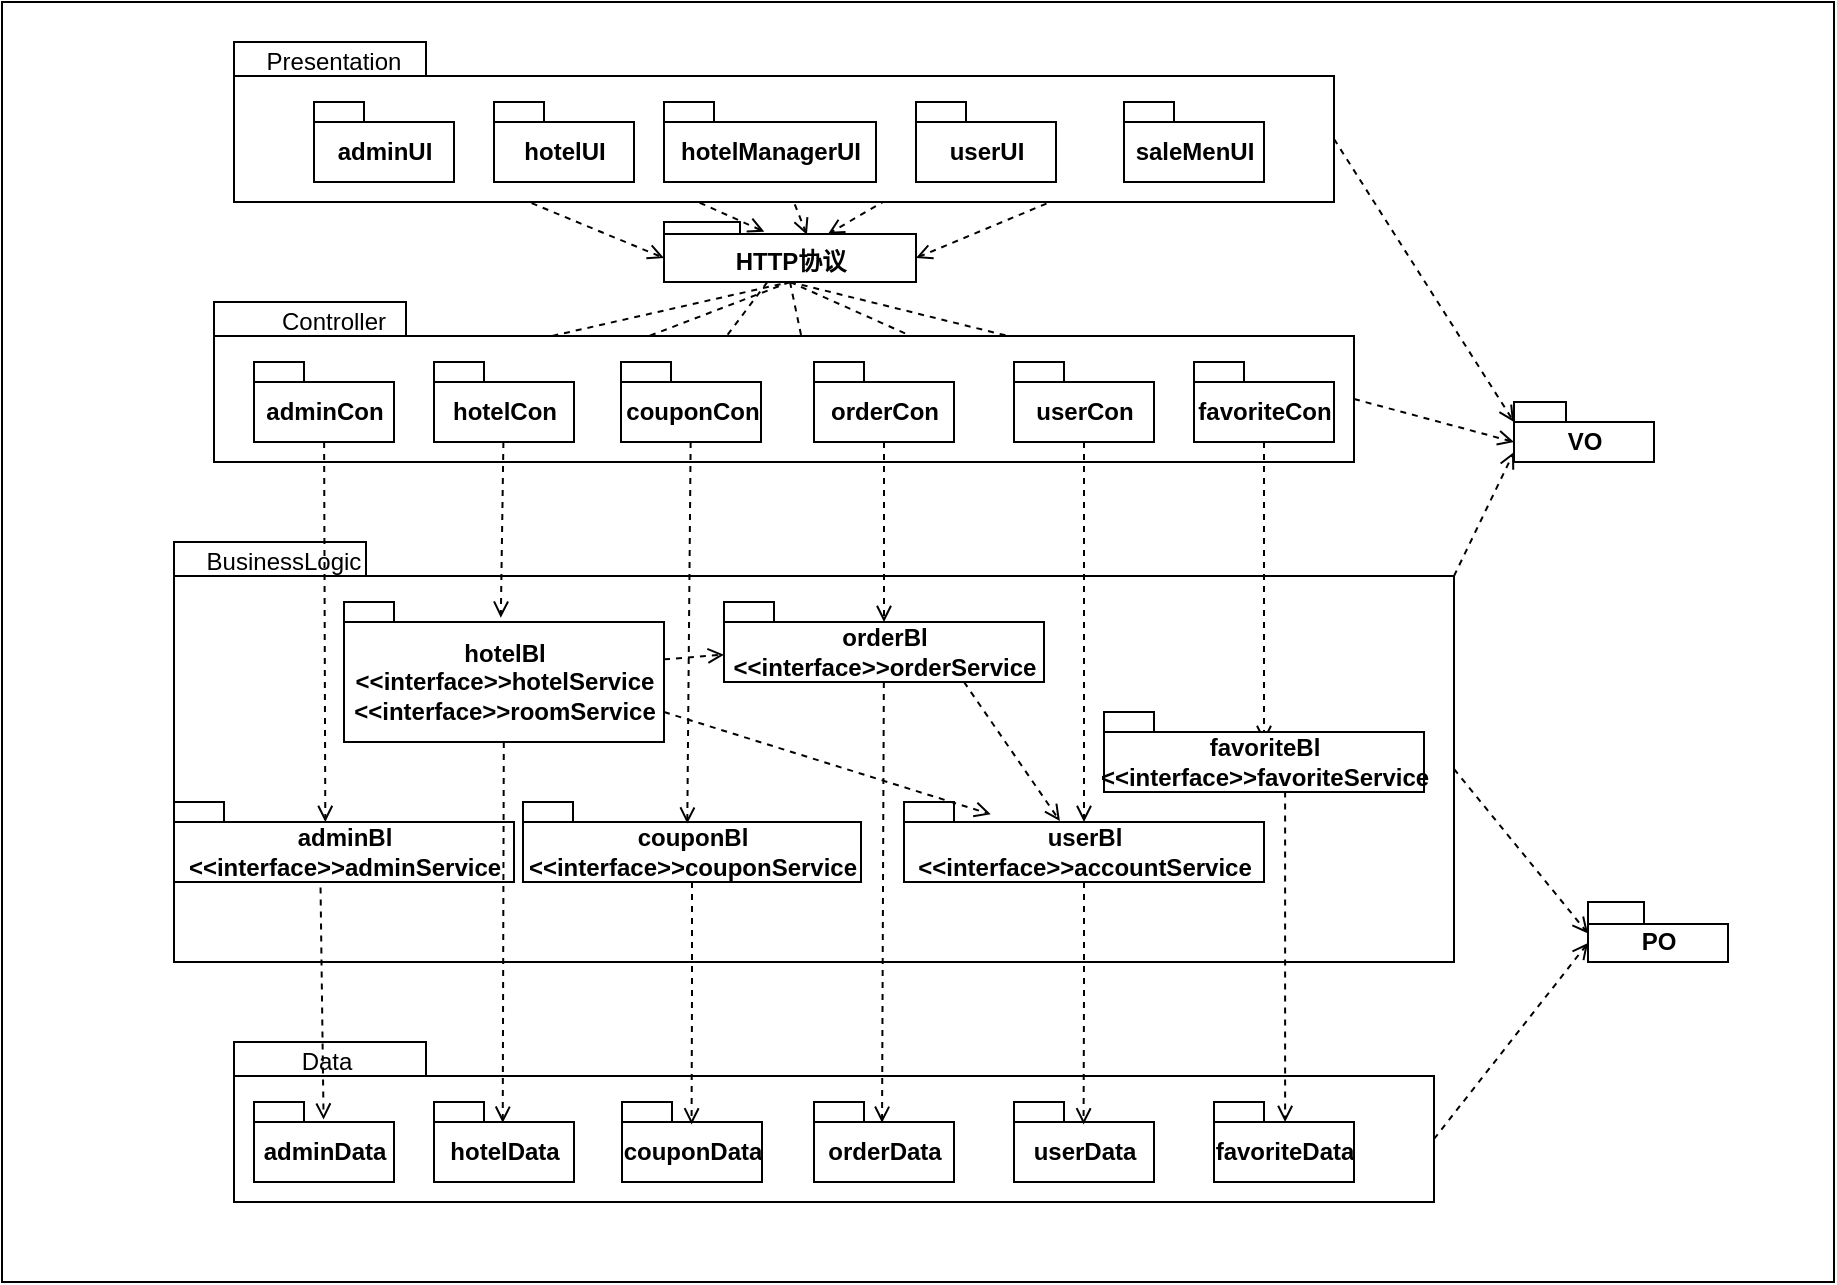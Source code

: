 <mxfile version="13.1.3" type="device"><diagram id="d3AKC2oAyJHogNi3zHis" name="Page-1"><mxGraphModel dx="1038" dy="579" grid="1" gridSize="10" guides="1" tooltips="1" connect="1" arrows="1" fold="1" page="1" pageScale="1" pageWidth="827" pageHeight="1169" math="0" shadow="0"><root><mxCell id="0"/><mxCell id="1" parent="0"/><mxCell id="UYsmBhLBZuu-g8AhrgNM-1" value="" style="rounded=0;whiteSpace=wrap;html=1;" parent="1" vertex="1"><mxGeometry x="34" y="10" width="916" height="640" as="geometry"/></mxCell><mxCell id="Z48u-KsUZfnehnRRTFD6-1" value="" style="endArrow=open;dashed=1;html=1;exitX=0;exitY=0;exitDx=550;exitDy=48.5;exitPerimeter=0;entryX=0;entryY=0;entryDx=0;entryDy=10;entryPerimeter=0;endFill=0;" parent="1" source="UYsmBhLBZuu-g8AhrgNM-2" target="UYsmBhLBZuu-g8AhrgNM-74" edge="1"><mxGeometry width="50" height="50" relative="1" as="geometry"><mxPoint x="570" y="240" as="sourcePoint"/><mxPoint x="620" y="190" as="targetPoint"/></mxGeometry></mxCell><mxCell id="6xkk9819miVZNtz9aB7K-2" value="" style="edgeStyle=none;rounded=0;orthogonalLoop=1;jettySize=auto;html=1;entryX=0;entryY=0;entryDx=126;entryDy=18;entryPerimeter=0;dashed=1;endArrow=open;endFill=0;" edge="1" parent="1" source="6xkk9819miVZNtz9aB7K-1" target="UYsmBhLBZuu-g8AhrgNM-68"><mxGeometry relative="1" as="geometry"/></mxCell><mxCell id="UYsmBhLBZuu-g8AhrgNM-53" style="rounded=0;orthogonalLoop=1;jettySize=auto;html=1;dashed=1;endArrow=open;endFill=0;entryX=0;entryY=0;entryDx=82;entryDy=6;entryPerimeter=0;" parent="1" source="UYsmBhLBZuu-g8AhrgNM-11" target="UYsmBhLBZuu-g8AhrgNM-68" edge="1"><mxGeometry relative="1" as="geometry"><mxPoint x="450" y="148" as="targetPoint"/></mxGeometry></mxCell><mxCell id="UYsmBhLBZuu-g8AhrgNM-69" style="rounded=0;orthogonalLoop=1;jettySize=auto;html=1;entryX=0.567;entryY=0.213;entryDx=0;entryDy=0;entryPerimeter=0;dashed=1;endArrow=open;endFill=0;" parent="1" source="UYsmBhLBZuu-g8AhrgNM-7" target="UYsmBhLBZuu-g8AhrgNM-68" edge="1"><mxGeometry relative="1" as="geometry"><mxPoint x="378.99" y="100" as="sourcePoint"/><mxPoint x="378.99" y="200" as="targetPoint"/></mxGeometry></mxCell><mxCell id="UYsmBhLBZuu-g8AhrgNM-50" style="rounded=0;orthogonalLoop=1;jettySize=auto;html=1;dashed=1;endArrow=open;endFill=0;entryX=0.398;entryY=0.161;entryDx=0;entryDy=0;entryPerimeter=0;" parent="1" source="UYsmBhLBZuu-g8AhrgNM-5" target="UYsmBhLBZuu-g8AhrgNM-68" edge="1"><mxGeometry relative="1" as="geometry"><mxPoint x="310" y="140" as="targetPoint"/></mxGeometry></mxCell><mxCell id="UYsmBhLBZuu-g8AhrgNM-49" style="rounded=0;orthogonalLoop=1;jettySize=auto;html=1;dashed=1;endArrow=open;endFill=0;entryX=0;entryY=0;entryDx=0;entryDy=18;entryPerimeter=0;" parent="1" source="UYsmBhLBZuu-g8AhrgNM-4" target="UYsmBhLBZuu-g8AhrgNM-68" edge="1"><mxGeometry relative="1" as="geometry"><mxPoint x="195" y="200" as="targetPoint"/></mxGeometry></mxCell><mxCell id="UYsmBhLBZuu-g8AhrgNM-77" value="" style="endArrow=open;dashed=1;html=1;exitX=0;exitY=0;exitDx=640;exitDy=17;exitPerimeter=0;endFill=0;entryX=0;entryY=0;entryDx=0;entryDy=25;entryPerimeter=0;" parent="1" source="UYsmBhLBZuu-g8AhrgNM-22" target="UYsmBhLBZuu-g8AhrgNM-74" edge="1"><mxGeometry width="50" height="50" relative="1" as="geometry"><mxPoint x="540" y="400" as="sourcePoint"/><mxPoint x="730" y="220" as="targetPoint"/></mxGeometry></mxCell><mxCell id="UYsmBhLBZuu-g8AhrgNM-76" value="" style="endArrow=open;dashed=1;html=1;exitX=0;exitY=0;exitDx=570;exitDy=48.5;exitPerimeter=0;entryX=0;entryY=0;entryDx=0;entryDy=20;entryPerimeter=0;endFill=0;" parent="1" source="UYsmBhLBZuu-g8AhrgNM-12" target="UYsmBhLBZuu-g8AhrgNM-74" edge="1"><mxGeometry width="50" height="50" relative="1" as="geometry"><mxPoint x="540" y="400" as="sourcePoint"/><mxPoint x="590" y="350" as="targetPoint"/></mxGeometry></mxCell><mxCell id="6xkk9819miVZNtz9aB7K-4" value="" style="edgeStyle=none;rounded=0;orthogonalLoop=1;jettySize=auto;html=1;dashed=1;entryX=0;entryY=0;entryDx=0;entryDy=10;entryPerimeter=0;exitX=0.5;exitY=1;exitDx=0;exitDy=0;exitPerimeter=0;endArrow=open;endFill=0;" edge="1" parent="1" source="UYsmBhLBZuu-g8AhrgNM-68" target="6xkk9819miVZNtz9aB7K-3"><mxGeometry relative="1" as="geometry"/></mxCell><mxCell id="UYsmBhLBZuu-g8AhrgNM-73" value="" style="endArrow=open;dashed=1;html=1;exitX=0.5;exitY=1;exitDx=0;exitDy=0;exitPerimeter=0;entryX=0;entryY=0;entryDx=0;entryDy=10;entryPerimeter=0;endFill=0;" parent="1" source="UYsmBhLBZuu-g8AhrgNM-68" target="UYsmBhLBZuu-g8AhrgNM-21" edge="1"><mxGeometry width="50" height="50" relative="1" as="geometry"><mxPoint x="390" y="360" as="sourcePoint"/><mxPoint x="440" y="310" as="targetPoint"/></mxGeometry></mxCell><mxCell id="UYsmBhLBZuu-g8AhrgNM-72" value="" style="endArrow=open;dashed=1;html=1;exitX=0.5;exitY=1;exitDx=0;exitDy=0;exitPerimeter=0;entryX=0;entryY=0;entryDx=0;entryDy=17.5;entryPerimeter=0;endFill=0;" parent="1" source="UYsmBhLBZuu-g8AhrgNM-68" target="UYsmBhLBZuu-g8AhrgNM-19" edge="1"><mxGeometry width="50" height="50" relative="1" as="geometry"><mxPoint x="390" y="360" as="sourcePoint"/><mxPoint x="440" y="310" as="targetPoint"/></mxGeometry></mxCell><mxCell id="UYsmBhLBZuu-g8AhrgNM-51" style="rounded=0;orthogonalLoop=1;jettySize=auto;html=1;entryX=0.507;entryY=0.25;entryDx=0;entryDy=0;entryPerimeter=0;dashed=1;endArrow=open;endFill=0;" parent="1" source="UYsmBhLBZuu-g8AhrgNM-68" target="UYsmBhLBZuu-g8AhrgNM-17" edge="1"><mxGeometry relative="1" as="geometry"/></mxCell><mxCell id="UYsmBhLBZuu-g8AhrgNM-71" value="" style="endArrow=open;dashed=1;html=1;exitX=0.5;exitY=1;exitDx=0;exitDy=0;exitPerimeter=0;entryX=0;entryY=0;entryDx=47.5;entryDy=10;entryPerimeter=0;endFill=0;" parent="1" source="UYsmBhLBZuu-g8AhrgNM-68" target="UYsmBhLBZuu-g8AhrgNM-16" edge="1"><mxGeometry width="50" height="50" relative="1" as="geometry"><mxPoint x="390" y="360" as="sourcePoint"/><mxPoint x="440" y="310" as="targetPoint"/></mxGeometry></mxCell><mxCell id="UYsmBhLBZuu-g8AhrgNM-70" value="" style="endArrow=none;dashed=1;html=1;entryX=0.5;entryY=1;entryDx=0;entryDy=0;entryPerimeter=0;exitX=0;exitY=0;exitDx=47.5;exitDy=10;exitPerimeter=0;endFill=0;startArrow=open;startFill=0;" parent="1" source="UYsmBhLBZuu-g8AhrgNM-14" target="UYsmBhLBZuu-g8AhrgNM-68" edge="1"><mxGeometry width="50" height="50" relative="1" as="geometry"><mxPoint x="390" y="360" as="sourcePoint"/><mxPoint x="440" y="310" as="targetPoint"/></mxGeometry></mxCell><mxCell id="UYsmBhLBZuu-g8AhrgNM-2" value="" style="shape=folder;fontStyle=1;spacingTop=10;tabWidth=96;tabHeight=17;tabPosition=left;html=1;" parent="1" vertex="1"><mxGeometry x="150" y="30" width="550" height="80" as="geometry"/></mxCell><mxCell id="UYsmBhLBZuu-g8AhrgNM-12" value="" style="shape=folder;fontStyle=1;spacingTop=10;tabWidth=96;tabHeight=17;tabPosition=left;html=1;" parent="1" vertex="1"><mxGeometry x="140" y="160" width="570" height="80" as="geometry"/></mxCell><mxCell id="UYsmBhLBZuu-g8AhrgNM-3" value="Presentation" style="text;html=1;strokeColor=none;fillColor=none;align=center;verticalAlign=middle;whiteSpace=wrap;rounded=0;" parent="1" vertex="1"><mxGeometry x="160" y="30" width="80" height="20" as="geometry"/></mxCell><mxCell id="UYsmBhLBZuu-g8AhrgNM-4" value="adminUI" style="shape=folder;fontStyle=1;spacingTop=10;tabWidth=25;tabHeight=10;tabPosition=left;html=1;" parent="1" vertex="1"><mxGeometry x="190" y="60" width="70" height="40" as="geometry"/></mxCell><mxCell id="UYsmBhLBZuu-g8AhrgNM-5" value="hotelUI" style="shape=folder;fontStyle=1;spacingTop=10;tabWidth=25;tabHeight=10;tabPosition=left;html=1;" parent="1" vertex="1"><mxGeometry x="280" y="60" width="70" height="40" as="geometry"/></mxCell><mxCell id="UYsmBhLBZuu-g8AhrgNM-7" value="hotelManagerUI" style="shape=folder;fontStyle=1;spacingTop=10;tabWidth=25;tabHeight=10;tabPosition=left;html=1;" parent="1" vertex="1"><mxGeometry x="365" y="60" width="106" height="40" as="geometry"/></mxCell><mxCell id="UYsmBhLBZuu-g8AhrgNM-11" value="userUI" style="shape=folder;fontStyle=1;spacingTop=10;tabWidth=25;tabHeight=10;tabPosition=left;html=1;" parent="1" vertex="1"><mxGeometry x="491" y="60" width="70" height="40" as="geometry"/></mxCell><mxCell id="UYsmBhLBZuu-g8AhrgNM-13" value="Controller" style="text;html=1;strokeColor=none;fillColor=none;align=center;verticalAlign=middle;whiteSpace=wrap;rounded=0;" parent="1" vertex="1"><mxGeometry x="155" y="160" width="90" height="20" as="geometry"/></mxCell><mxCell id="UYsmBhLBZuu-g8AhrgNM-14" value="adminCon" style="shape=folder;fontStyle=1;spacingTop=10;tabWidth=25;tabHeight=10;tabPosition=left;html=1;" parent="1" vertex="1"><mxGeometry x="160" y="190" width="70" height="40" as="geometry"/></mxCell><mxCell id="UYsmBhLBZuu-g8AhrgNM-16" value="hotelCon" style="shape=folder;fontStyle=1;spacingTop=10;tabWidth=25;tabHeight=10;tabPosition=left;html=1;" parent="1" vertex="1"><mxGeometry x="250" y="190" width="70" height="40" as="geometry"/></mxCell><mxCell id="UYsmBhLBZuu-g8AhrgNM-17" value="couponCon" style="shape=folder;fontStyle=1;spacingTop=10;tabWidth=25;tabHeight=10;tabPosition=left;html=1;" parent="1" vertex="1"><mxGeometry x="343.5" y="190" width="70" height="40" as="geometry"/></mxCell><mxCell id="UYsmBhLBZuu-g8AhrgNM-19" value="orderCon" style="shape=folder;fontStyle=1;spacingTop=10;tabWidth=25;tabHeight=10;tabPosition=left;html=1;" parent="1" vertex="1"><mxGeometry x="440" y="190" width="70" height="40" as="geometry"/></mxCell><mxCell id="UYsmBhLBZuu-g8AhrgNM-21" value="userCon" style="shape=folder;fontStyle=1;spacingTop=10;tabWidth=25;tabHeight=10;tabPosition=left;html=1;" parent="1" vertex="1"><mxGeometry x="540" y="190" width="70" height="40" as="geometry"/></mxCell><mxCell id="UYsmBhLBZuu-g8AhrgNM-22" value="" style="shape=folder;fontStyle=1;spacingTop=10;tabWidth=96;tabHeight=17;tabPosition=left;html=1;" parent="1" vertex="1"><mxGeometry x="120" y="280" width="640" height="210" as="geometry"/></mxCell><mxCell id="UYsmBhLBZuu-g8AhrgNM-23" value="" style="shape=folder;fontStyle=1;spacingTop=10;tabWidth=96;tabHeight=17;tabPosition=left;html=1;" parent="1" vertex="1"><mxGeometry x="150" y="530" width="600" height="80" as="geometry"/></mxCell><mxCell id="UYsmBhLBZuu-g8AhrgNM-26" value="adminBl&lt;br&gt;&amp;lt;&amp;lt;interface&amp;gt;&amp;gt;adminService" style="shape=folder;fontStyle=1;spacingTop=10;tabWidth=25;tabHeight=10;tabPosition=left;html=1;" parent="1" vertex="1"><mxGeometry x="120" y="410" width="170" height="40" as="geometry"/></mxCell><mxCell id="UYsmBhLBZuu-g8AhrgNM-64" style="rounded=0;orthogonalLoop=1;jettySize=auto;html=1;dashed=1;endArrow=open;endFill=0;startArrow=none;startFill=0;" parent="1" source="UYsmBhLBZuu-g8AhrgNM-27" target="UYsmBhLBZuu-g8AhrgNM-29" edge="1"><mxGeometry relative="1" as="geometry"/></mxCell><mxCell id="UYsmBhLBZuu-g8AhrgNM-27" value="hotelBl&lt;br&gt;&amp;lt;&amp;lt;interface&amp;gt;&amp;gt;hotelService&lt;br&gt;&amp;lt;&amp;lt;interface&amp;gt;&amp;gt;roomService" style="shape=folder;fontStyle=1;spacingTop=10;tabWidth=25;tabHeight=10;tabPosition=left;html=1;" parent="1" vertex="1"><mxGeometry x="205" y="310" width="160" height="70" as="geometry"/></mxCell><mxCell id="UYsmBhLBZuu-g8AhrgNM-28" value="couponBl&lt;br&gt;&amp;lt;&amp;lt;interface&amp;gt;&amp;gt;couponService" style="shape=folder;fontStyle=1;spacingTop=10;tabWidth=25;tabHeight=10;tabPosition=left;html=1;" parent="1" vertex="1"><mxGeometry x="294.5" y="410" width="169" height="40" as="geometry"/></mxCell><mxCell id="UYsmBhLBZuu-g8AhrgNM-29" value="orderBl&lt;br&gt;&amp;lt;&amp;lt;interface&amp;gt;&amp;gt;orderService" style="shape=folder;fontStyle=1;spacingTop=10;tabWidth=25;tabHeight=10;tabPosition=left;html=1;" parent="1" vertex="1"><mxGeometry x="395" y="310" width="160" height="40" as="geometry"/></mxCell><mxCell id="UYsmBhLBZuu-g8AhrgNM-30" value="userBl&lt;br&gt;&amp;lt;&amp;lt;interface&amp;gt;&amp;gt;accountService" style="shape=folder;fontStyle=1;spacingTop=10;tabWidth=25;tabHeight=10;tabPosition=left;html=1;" parent="1" vertex="1"><mxGeometry x="485" y="410" width="180" height="40" as="geometry"/></mxCell><mxCell id="UYsmBhLBZuu-g8AhrgNM-31" value="adminData" style="shape=folder;fontStyle=1;spacingTop=10;tabWidth=25;tabHeight=10;tabPosition=left;html=1;" parent="1" vertex="1"><mxGeometry x="160" y="560" width="70" height="40" as="geometry"/></mxCell><mxCell id="UYsmBhLBZuu-g8AhrgNM-32" value="hotelData" style="shape=folder;fontStyle=1;spacingTop=10;tabWidth=25;tabHeight=10;tabPosition=left;html=1;" parent="1" vertex="1"><mxGeometry x="250" y="560" width="70" height="40" as="geometry"/></mxCell><mxCell id="UYsmBhLBZuu-g8AhrgNM-33" value="couponData" style="shape=folder;fontStyle=1;spacingTop=10;tabWidth=25;tabHeight=10;tabPosition=left;html=1;" parent="1" vertex="1"><mxGeometry x="344" y="560" width="70" height="40" as="geometry"/></mxCell><mxCell id="UYsmBhLBZuu-g8AhrgNM-34" value="orderData" style="shape=folder;fontStyle=1;spacingTop=10;tabWidth=25;tabHeight=10;tabPosition=left;html=1;" parent="1" vertex="1"><mxGeometry x="440" y="560" width="70" height="40" as="geometry"/></mxCell><mxCell id="UYsmBhLBZuu-g8AhrgNM-35" value="userData" style="shape=folder;fontStyle=1;spacingTop=10;tabWidth=25;tabHeight=10;tabPosition=left;html=1;" parent="1" vertex="1"><mxGeometry x="540" y="560" width="70" height="40" as="geometry"/></mxCell><mxCell id="UYsmBhLBZuu-g8AhrgNM-47" value="BusinessLogic" style="text;html=1;strokeColor=none;fillColor=none;align=center;verticalAlign=middle;whiteSpace=wrap;rounded=0;" parent="1" vertex="1"><mxGeometry x="130" y="280" width="90" height="20" as="geometry"/></mxCell><mxCell id="UYsmBhLBZuu-g8AhrgNM-48" value="Data" style="text;html=1;strokeColor=none;fillColor=none;align=center;verticalAlign=middle;whiteSpace=wrap;rounded=0;" parent="1" vertex="1"><mxGeometry x="150" y="530" width="92.5" height="20" as="geometry"/></mxCell><mxCell id="UYsmBhLBZuu-g8AhrgNM-54" style="rounded=0;orthogonalLoop=1;jettySize=auto;html=1;entryX=0.445;entryY=0.25;entryDx=0;entryDy=0;entryPerimeter=0;dashed=1;endArrow=open;endFill=0;" parent="1" source="UYsmBhLBZuu-g8AhrgNM-14" target="UYsmBhLBZuu-g8AhrgNM-26" edge="1"><mxGeometry relative="1" as="geometry"/></mxCell><mxCell id="UYsmBhLBZuu-g8AhrgNM-55" style="rounded=0;orthogonalLoop=1;jettySize=auto;html=1;entryX=0.49;entryY=0.112;entryDx=0;entryDy=0;entryPerimeter=0;dashed=1;endArrow=open;endFill=0;" parent="1" source="UYsmBhLBZuu-g8AhrgNM-16" target="UYsmBhLBZuu-g8AhrgNM-27" edge="1"><mxGeometry relative="1" as="geometry"/></mxCell><mxCell id="UYsmBhLBZuu-g8AhrgNM-56" style="rounded=0;orthogonalLoop=1;jettySize=auto;html=1;entryX=0.486;entryY=0.27;entryDx=0;entryDy=0;entryPerimeter=0;dashed=1;endArrow=open;endFill=0;" parent="1" source="UYsmBhLBZuu-g8AhrgNM-17" target="UYsmBhLBZuu-g8AhrgNM-28" edge="1"><mxGeometry relative="1" as="geometry"/></mxCell><mxCell id="UYsmBhLBZuu-g8AhrgNM-57" style="rounded=0;orthogonalLoop=1;jettySize=auto;html=1;entryX=0.5;entryY=0.25;entryDx=0;entryDy=0;entryPerimeter=0;dashed=1;endArrow=open;endFill=0;" parent="1" source="UYsmBhLBZuu-g8AhrgNM-19" target="UYsmBhLBZuu-g8AhrgNM-29" edge="1"><mxGeometry relative="1" as="geometry"/></mxCell><mxCell id="UYsmBhLBZuu-g8AhrgNM-58" style="edgeStyle=orthogonalEdgeStyle;rounded=0;orthogonalLoop=1;jettySize=auto;html=1;entryX=0.5;entryY=0.25;entryDx=0;entryDy=0;entryPerimeter=0;dashed=1;endArrow=open;endFill=0;" parent="1" source="UYsmBhLBZuu-g8AhrgNM-21" target="UYsmBhLBZuu-g8AhrgNM-30" edge="1"><mxGeometry relative="1" as="geometry"/></mxCell><mxCell id="UYsmBhLBZuu-g8AhrgNM-59" style="rounded=0;orthogonalLoop=1;jettySize=auto;html=1;entryX=0.497;entryY=0.22;entryDx=0;entryDy=0;entryPerimeter=0;dashed=1;endArrow=open;endFill=0;exitX=0.431;exitY=1.07;exitDx=0;exitDy=0;exitPerimeter=0;" parent="1" source="UYsmBhLBZuu-g8AhrgNM-26" target="UYsmBhLBZuu-g8AhrgNM-31" edge="1"><mxGeometry relative="1" as="geometry"/></mxCell><mxCell id="UYsmBhLBZuu-g8AhrgNM-60" style="rounded=0;orthogonalLoop=1;jettySize=auto;html=1;entryX=0.491;entryY=0.26;entryDx=0;entryDy=0;entryPerimeter=0;dashed=1;endArrow=open;endFill=0;" parent="1" source="UYsmBhLBZuu-g8AhrgNM-27" target="UYsmBhLBZuu-g8AhrgNM-32" edge="1"><mxGeometry relative="1" as="geometry"/></mxCell><mxCell id="UYsmBhLBZuu-g8AhrgNM-61" style="edgeStyle=orthogonalEdgeStyle;rounded=0;orthogonalLoop=1;jettySize=auto;html=1;entryX=0.497;entryY=0.28;entryDx=0;entryDy=0;entryPerimeter=0;dashed=1;endArrow=open;endFill=0;" parent="1" source="UYsmBhLBZuu-g8AhrgNM-28" target="UYsmBhLBZuu-g8AhrgNM-33" edge="1"><mxGeometry relative="1" as="geometry"/></mxCell><mxCell id="UYsmBhLBZuu-g8AhrgNM-62" style="rounded=0;orthogonalLoop=1;jettySize=auto;html=1;entryX=0.486;entryY=0.26;entryDx=0;entryDy=0;entryPerimeter=0;dashed=1;endArrow=open;endFill=0;" parent="1" source="UYsmBhLBZuu-g8AhrgNM-29" target="UYsmBhLBZuu-g8AhrgNM-34" edge="1"><mxGeometry relative="1" as="geometry"/></mxCell><mxCell id="UYsmBhLBZuu-g8AhrgNM-63" style="edgeStyle=orthogonalEdgeStyle;rounded=0;orthogonalLoop=1;jettySize=auto;html=1;entryX=0.497;entryY=0.28;entryDx=0;entryDy=0;entryPerimeter=0;dashed=1;endArrow=open;endFill=0;" parent="1" source="UYsmBhLBZuu-g8AhrgNM-30" target="UYsmBhLBZuu-g8AhrgNM-35" edge="1"><mxGeometry relative="1" as="geometry"/></mxCell><mxCell id="UYsmBhLBZuu-g8AhrgNM-66" value="" style="endArrow=open;dashed=1;html=1;exitX=0;exitY=0;exitDx=160;exitDy=55;exitPerimeter=0;entryX=0.241;entryY=0.154;entryDx=0;entryDy=0;entryPerimeter=0;endFill=0;startArrow=none;startFill=0;" parent="1" source="UYsmBhLBZuu-g8AhrgNM-27" target="UYsmBhLBZuu-g8AhrgNM-30" edge="1"><mxGeometry width="50" height="50" relative="1" as="geometry"><mxPoint x="390" y="520" as="sourcePoint"/><mxPoint x="440" y="470" as="targetPoint"/></mxGeometry></mxCell><mxCell id="UYsmBhLBZuu-g8AhrgNM-67" value="" style="endArrow=open;dashed=1;html=1;exitX=0.75;exitY=1;exitDx=0;exitDy=0;exitPerimeter=0;entryX=0.433;entryY=0.238;entryDx=0;entryDy=0;entryPerimeter=0;startArrow=none;startFill=0;endFill=0;" parent="1" source="UYsmBhLBZuu-g8AhrgNM-29" target="UYsmBhLBZuu-g8AhrgNM-30" edge="1"><mxGeometry width="50" height="50" relative="1" as="geometry"><mxPoint x="390" y="520" as="sourcePoint"/><mxPoint x="540" y="440" as="targetPoint"/></mxGeometry></mxCell><mxCell id="UYsmBhLBZuu-g8AhrgNM-68" value="HTTP协议" style="shape=folder;fontStyle=1;spacingTop=10;tabWidth=38;tabHeight=6;tabPosition=left;html=1;" parent="1" vertex="1"><mxGeometry x="365" y="120" width="126" height="30" as="geometry"/></mxCell><mxCell id="UYsmBhLBZuu-g8AhrgNM-74" value="VO" style="shape=folder;fontStyle=1;spacingTop=10;tabWidth=26;tabHeight=10;tabPosition=left;html=1;" parent="1" vertex="1"><mxGeometry x="790" y="210" width="70" height="30" as="geometry"/></mxCell><mxCell id="UYsmBhLBZuu-g8AhrgNM-75" value="PO" style="shape=folder;fontStyle=1;spacingTop=10;tabWidth=28;tabHeight=11;tabPosition=left;html=1;" parent="1" vertex="1"><mxGeometry x="827" y="460" width="70" height="30" as="geometry"/></mxCell><mxCell id="UYsmBhLBZuu-g8AhrgNM-78" value="" style="endArrow=open;dashed=1;html=1;exitX=0;exitY=0;exitDx=640;exitDy=113.5;exitPerimeter=0;entryX=0;entryY=0;entryDx=0;entryDy=15.75;entryPerimeter=0;endFill=0;" parent="1" source="UYsmBhLBZuu-g8AhrgNM-22" target="UYsmBhLBZuu-g8AhrgNM-75" edge="1"><mxGeometry width="50" height="50" relative="1" as="geometry"><mxPoint x="540" y="400" as="sourcePoint"/><mxPoint x="590" y="350" as="targetPoint"/></mxGeometry></mxCell><mxCell id="UYsmBhLBZuu-g8AhrgNM-79" value="" style="endArrow=open;dashed=1;html=1;exitX=0;exitY=0;exitDx=600;exitDy=48.5;exitPerimeter=0;entryX=0;entryY=0;entryDx=0;entryDy=20.5;entryPerimeter=0;endFill=0;" parent="1" source="UYsmBhLBZuu-g8AhrgNM-23" target="UYsmBhLBZuu-g8AhrgNM-75" edge="1"><mxGeometry width="50" height="50" relative="1" as="geometry"><mxPoint x="540" y="400" as="sourcePoint"/><mxPoint x="590" y="350" as="targetPoint"/></mxGeometry></mxCell><mxCell id="6xkk9819miVZNtz9aB7K-1" value="saleMenUI" style="shape=folder;fontStyle=1;spacingTop=10;tabWidth=25;tabHeight=10;tabPosition=left;html=1;" vertex="1" parent="1"><mxGeometry x="595" y="60" width="70" height="40" as="geometry"/></mxCell><mxCell id="6xkk9819miVZNtz9aB7K-6" value="" style="edgeStyle=none;rounded=0;orthogonalLoop=1;jettySize=auto;html=1;dashed=1;endArrow=open;endFill=0;entryX=0.5;entryY=0.375;entryDx=0;entryDy=0;entryPerimeter=0;" edge="1" parent="1" source="6xkk9819miVZNtz9aB7K-3" target="6xkk9819miVZNtz9aB7K-5"><mxGeometry relative="1" as="geometry"/></mxCell><mxCell id="6xkk9819miVZNtz9aB7K-3" value="favoriteCon" style="shape=folder;fontStyle=1;spacingTop=10;tabWidth=25;tabHeight=10;tabPosition=left;html=1;" vertex="1" parent="1"><mxGeometry x="630" y="190" width="70" height="40" as="geometry"/></mxCell><mxCell id="6xkk9819miVZNtz9aB7K-5" value="favoriteBl&lt;br&gt;&amp;lt;&amp;lt;interface&amp;gt;&amp;gt;favoriteService" style="shape=folder;fontStyle=1;spacingTop=10;tabWidth=25;tabHeight=10;tabPosition=left;html=1;" vertex="1" parent="1"><mxGeometry x="585" y="365" width="160" height="40" as="geometry"/></mxCell><mxCell id="6xkk9819miVZNtz9aB7K-7" value="favoriteData" style="shape=folder;fontStyle=1;spacingTop=10;tabWidth=25;tabHeight=10;tabPosition=left;html=1;" vertex="1" parent="1"><mxGeometry x="640" y="560" width="70" height="40" as="geometry"/></mxCell><mxCell id="6xkk9819miVZNtz9aB7K-8" style="rounded=0;orthogonalLoop=1;jettySize=auto;html=1;entryX=0.508;entryY=0.25;entryDx=0;entryDy=0;entryPerimeter=0;dashed=1;endArrow=open;endFill=0;exitX=0.566;exitY=0.995;exitDx=0;exitDy=0;exitPerimeter=0;" edge="1" parent="1" source="6xkk9819miVZNtz9aB7K-5" target="6xkk9819miVZNtz9aB7K-7"><mxGeometry relative="1" as="geometry"><mxPoint x="585" y="460" as="sourcePoint"/><mxPoint x="584.79" y="581.2" as="targetPoint"/></mxGeometry></mxCell></root></mxGraphModel></diagram></mxfile>